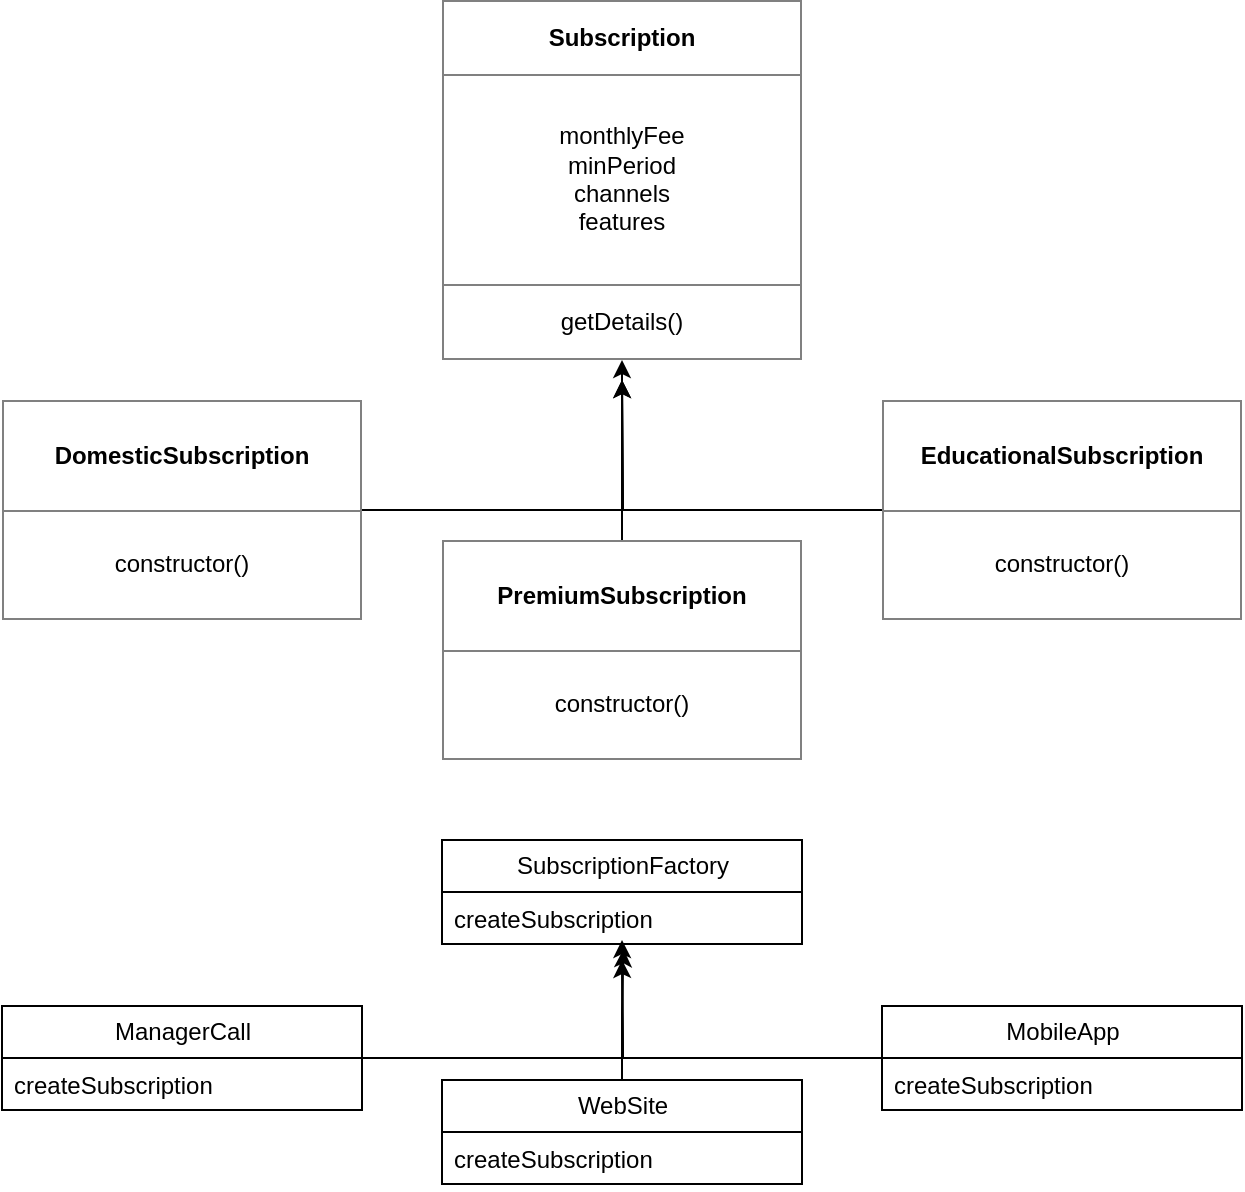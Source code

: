 <mxfile version="24.4.13" type="device">
  <diagram name="Page-1" id="OcBnhmZ3qMmGth0w6RJY">
    <mxGraphModel dx="1366" dy="703" grid="1" gridSize="10" guides="1" tooltips="1" connect="1" arrows="1" fold="1" page="1" pageScale="1" pageWidth="827" pageHeight="1169" math="0" shadow="0">
      <root>
        <mxCell id="0" />
        <mxCell id="1" parent="0" />
        <mxCell id="WYoQiFBlJgVHdVBFhMVt-69" value="&lt;table border=&quot;1&quot; width=&quot;100%&quot; height=&quot;100%&quot; cellpadding=&quot;4&quot; style=&quot;width:100%;height:100%;border-collapse:collapse;&quot;&gt;&lt;tbody&gt;&lt;tr&gt;&lt;th align=&quot;center&quot;&gt;&lt;b&gt;Subscription&lt;/b&gt;&lt;/th&gt;&lt;/tr&gt;&lt;tr&gt;&lt;td align=&quot;center&quot;&gt;monthlyFee&lt;br&gt;minPeriod&lt;br&gt;channels&lt;br&gt;features&lt;/td&gt;&lt;/tr&gt;&lt;tr&gt;&lt;td align=&quot;center&quot;&gt;getDetails()&lt;/td&gt;&lt;/tr&gt;&lt;/tbody&gt;&lt;/table&gt;" style="text;html=1;whiteSpace=wrap;strokeColor=none;fillColor=none;overflow=fill;" vertex="1" parent="1">
          <mxGeometry x="290" y="30" width="180" height="180" as="geometry" />
        </mxCell>
        <mxCell id="WYoQiFBlJgVHdVBFhMVt-87" value="" style="edgeStyle=orthogonalEdgeStyle;rounded=0;orthogonalLoop=1;jettySize=auto;html=1;" edge="1" parent="1" source="WYoQiFBlJgVHdVBFhMVt-84" target="WYoQiFBlJgVHdVBFhMVt-69">
          <mxGeometry relative="1" as="geometry" />
        </mxCell>
        <mxCell id="WYoQiFBlJgVHdVBFhMVt-84" value="&lt;table border=&quot;1&quot; width=&quot;100%&quot; height=&quot;100%&quot; cellpadding=&quot;4&quot; style=&quot;width:100%;height:100%;border-collapse:collapse;&quot;&gt;&lt;tbody&gt;&lt;tr&gt;&lt;th align=&quot;center&quot;&gt;&lt;b&gt;PremiumSubscription&lt;/b&gt;&lt;/th&gt;&lt;/tr&gt;&lt;tr&gt;&lt;td align=&quot;center&quot;&gt;constructor()&lt;/td&gt;&lt;/tr&gt;&lt;/tbody&gt;&lt;/table&gt;" style="text;html=1;whiteSpace=wrap;strokeColor=none;fillColor=none;overflow=fill;" vertex="1" parent="1">
          <mxGeometry x="290" y="300" width="180" height="110" as="geometry" />
        </mxCell>
        <mxCell id="WYoQiFBlJgVHdVBFhMVt-89" style="edgeStyle=orthogonalEdgeStyle;rounded=0;orthogonalLoop=1;jettySize=auto;html=1;" edge="1" parent="1" source="WYoQiFBlJgVHdVBFhMVt-85">
          <mxGeometry relative="1" as="geometry">
            <mxPoint x="380" y="220" as="targetPoint" />
          </mxGeometry>
        </mxCell>
        <mxCell id="WYoQiFBlJgVHdVBFhMVt-85" value="&lt;table border=&quot;1&quot; width=&quot;100%&quot; height=&quot;100%&quot; cellpadding=&quot;4&quot; style=&quot;width:100%;height:100%;border-collapse:collapse;&quot;&gt;&lt;tbody&gt;&lt;tr&gt;&lt;th align=&quot;center&quot;&gt;&lt;b&gt;EducationalSubscription&lt;/b&gt;&lt;/th&gt;&lt;/tr&gt;&lt;tr&gt;&lt;td align=&quot;center&quot;&gt;constructor()&lt;/td&gt;&lt;/tr&gt;&lt;/tbody&gt;&lt;/table&gt;" style="text;html=1;whiteSpace=wrap;strokeColor=none;fillColor=none;overflow=fill;" vertex="1" parent="1">
          <mxGeometry x="510" y="230" width="180" height="110" as="geometry" />
        </mxCell>
        <mxCell id="WYoQiFBlJgVHdVBFhMVt-88" style="edgeStyle=orthogonalEdgeStyle;rounded=0;orthogonalLoop=1;jettySize=auto;html=1;" edge="1" parent="1" source="WYoQiFBlJgVHdVBFhMVt-86">
          <mxGeometry relative="1" as="geometry">
            <mxPoint x="380" y="220" as="targetPoint" />
          </mxGeometry>
        </mxCell>
        <mxCell id="WYoQiFBlJgVHdVBFhMVt-86" value="&lt;table border=&quot;1&quot; width=&quot;100%&quot; height=&quot;100%&quot; cellpadding=&quot;4&quot; style=&quot;width:100%;height:100%;border-collapse:collapse;&quot;&gt;&lt;tbody&gt;&lt;tr&gt;&lt;th align=&quot;center&quot;&gt;&lt;b&gt;DomesticSubscription&lt;/b&gt;&lt;/th&gt;&lt;/tr&gt;&lt;tr&gt;&lt;td align=&quot;center&quot;&gt;constructor()&lt;/td&gt;&lt;/tr&gt;&lt;/tbody&gt;&lt;/table&gt;" style="text;html=1;whiteSpace=wrap;strokeColor=none;fillColor=none;overflow=fill;" vertex="1" parent="1">
          <mxGeometry x="70" y="230" width="180" height="110" as="geometry" />
        </mxCell>
        <mxCell id="WYoQiFBlJgVHdVBFhMVt-97" value="SubscriptionFactory" style="swimlane;fontStyle=0;childLayout=stackLayout;horizontal=1;startSize=26;fillColor=none;horizontalStack=0;resizeParent=1;resizeParentMax=0;resizeLast=0;collapsible=1;marginBottom=0;html=1;" vertex="1" parent="1">
          <mxGeometry x="290" y="450" width="180" height="52" as="geometry" />
        </mxCell>
        <mxCell id="WYoQiFBlJgVHdVBFhMVt-98" value="createSubscription" style="text;strokeColor=none;fillColor=none;align=left;verticalAlign=top;spacingLeft=4;spacingRight=4;overflow=hidden;rotatable=0;points=[[0,0.5],[1,0.5]];portConstraint=eastwest;whiteSpace=wrap;html=1;" vertex="1" parent="WYoQiFBlJgVHdVBFhMVt-97">
          <mxGeometry y="26" width="180" height="26" as="geometry" />
        </mxCell>
        <mxCell id="WYoQiFBlJgVHdVBFhMVt-108" style="edgeStyle=orthogonalEdgeStyle;rounded=0;orthogonalLoop=1;jettySize=auto;html=1;" edge="1" parent="1" source="WYoQiFBlJgVHdVBFhMVt-101">
          <mxGeometry relative="1" as="geometry">
            <mxPoint x="380" y="500" as="targetPoint" />
          </mxGeometry>
        </mxCell>
        <mxCell id="WYoQiFBlJgVHdVBFhMVt-101" value="ManagerCall" style="swimlane;fontStyle=0;childLayout=stackLayout;horizontal=1;startSize=26;fillColor=none;horizontalStack=0;resizeParent=1;resizeParentMax=0;resizeLast=0;collapsible=1;marginBottom=0;html=1;" vertex="1" parent="1">
          <mxGeometry x="70" y="533" width="180" height="52" as="geometry" />
        </mxCell>
        <mxCell id="WYoQiFBlJgVHdVBFhMVt-102" value="createSubscription" style="text;strokeColor=none;fillColor=none;align=left;verticalAlign=top;spacingLeft=4;spacingRight=4;overflow=hidden;rotatable=0;points=[[0,0.5],[1,0.5]];portConstraint=eastwest;whiteSpace=wrap;html=1;" vertex="1" parent="WYoQiFBlJgVHdVBFhMVt-101">
          <mxGeometry y="26" width="180" height="26" as="geometry" />
        </mxCell>
        <mxCell id="WYoQiFBlJgVHdVBFhMVt-103" value="WebSite" style="swimlane;fontStyle=0;childLayout=stackLayout;horizontal=1;startSize=26;fillColor=none;horizontalStack=0;resizeParent=1;resizeParentMax=0;resizeLast=0;collapsible=1;marginBottom=0;html=1;" vertex="1" parent="1">
          <mxGeometry x="290" y="570" width="180" height="52" as="geometry" />
        </mxCell>
        <mxCell id="WYoQiFBlJgVHdVBFhMVt-104" value="createSubscription" style="text;strokeColor=none;fillColor=none;align=left;verticalAlign=top;spacingLeft=4;spacingRight=4;overflow=hidden;rotatable=0;points=[[0,0.5],[1,0.5]];portConstraint=eastwest;whiteSpace=wrap;html=1;" vertex="1" parent="WYoQiFBlJgVHdVBFhMVt-103">
          <mxGeometry y="26" width="180" height="26" as="geometry" />
        </mxCell>
        <mxCell id="WYoQiFBlJgVHdVBFhMVt-109" style="edgeStyle=orthogonalEdgeStyle;rounded=0;orthogonalLoop=1;jettySize=auto;html=1;" edge="1" parent="1" source="WYoQiFBlJgVHdVBFhMVt-105">
          <mxGeometry relative="1" as="geometry">
            <mxPoint x="380" y="510" as="targetPoint" />
          </mxGeometry>
        </mxCell>
        <mxCell id="WYoQiFBlJgVHdVBFhMVt-105" value="MobileApp" style="swimlane;fontStyle=0;childLayout=stackLayout;horizontal=1;startSize=26;fillColor=none;horizontalStack=0;resizeParent=1;resizeParentMax=0;resizeLast=0;collapsible=1;marginBottom=0;html=1;" vertex="1" parent="1">
          <mxGeometry x="510" y="533" width="180" height="52" as="geometry" />
        </mxCell>
        <mxCell id="WYoQiFBlJgVHdVBFhMVt-106" value="createSubscription" style="text;strokeColor=none;fillColor=none;align=left;verticalAlign=top;spacingLeft=4;spacingRight=4;overflow=hidden;rotatable=0;points=[[0,0.5],[1,0.5]];portConstraint=eastwest;whiteSpace=wrap;html=1;" vertex="1" parent="WYoQiFBlJgVHdVBFhMVt-105">
          <mxGeometry y="26" width="180" height="26" as="geometry" />
        </mxCell>
        <mxCell id="WYoQiFBlJgVHdVBFhMVt-107" style="edgeStyle=orthogonalEdgeStyle;rounded=0;orthogonalLoop=1;jettySize=auto;html=1;exitX=0.5;exitY=0;exitDx=0;exitDy=0;entryX=0.504;entryY=1.101;entryDx=0;entryDy=0;entryPerimeter=0;" edge="1" parent="1" source="WYoQiFBlJgVHdVBFhMVt-103" target="WYoQiFBlJgVHdVBFhMVt-98">
          <mxGeometry relative="1" as="geometry">
            <Array as="points">
              <mxPoint x="380" y="536" />
              <mxPoint x="381" y="536" />
            </Array>
          </mxGeometry>
        </mxCell>
      </root>
    </mxGraphModel>
  </diagram>
</mxfile>
